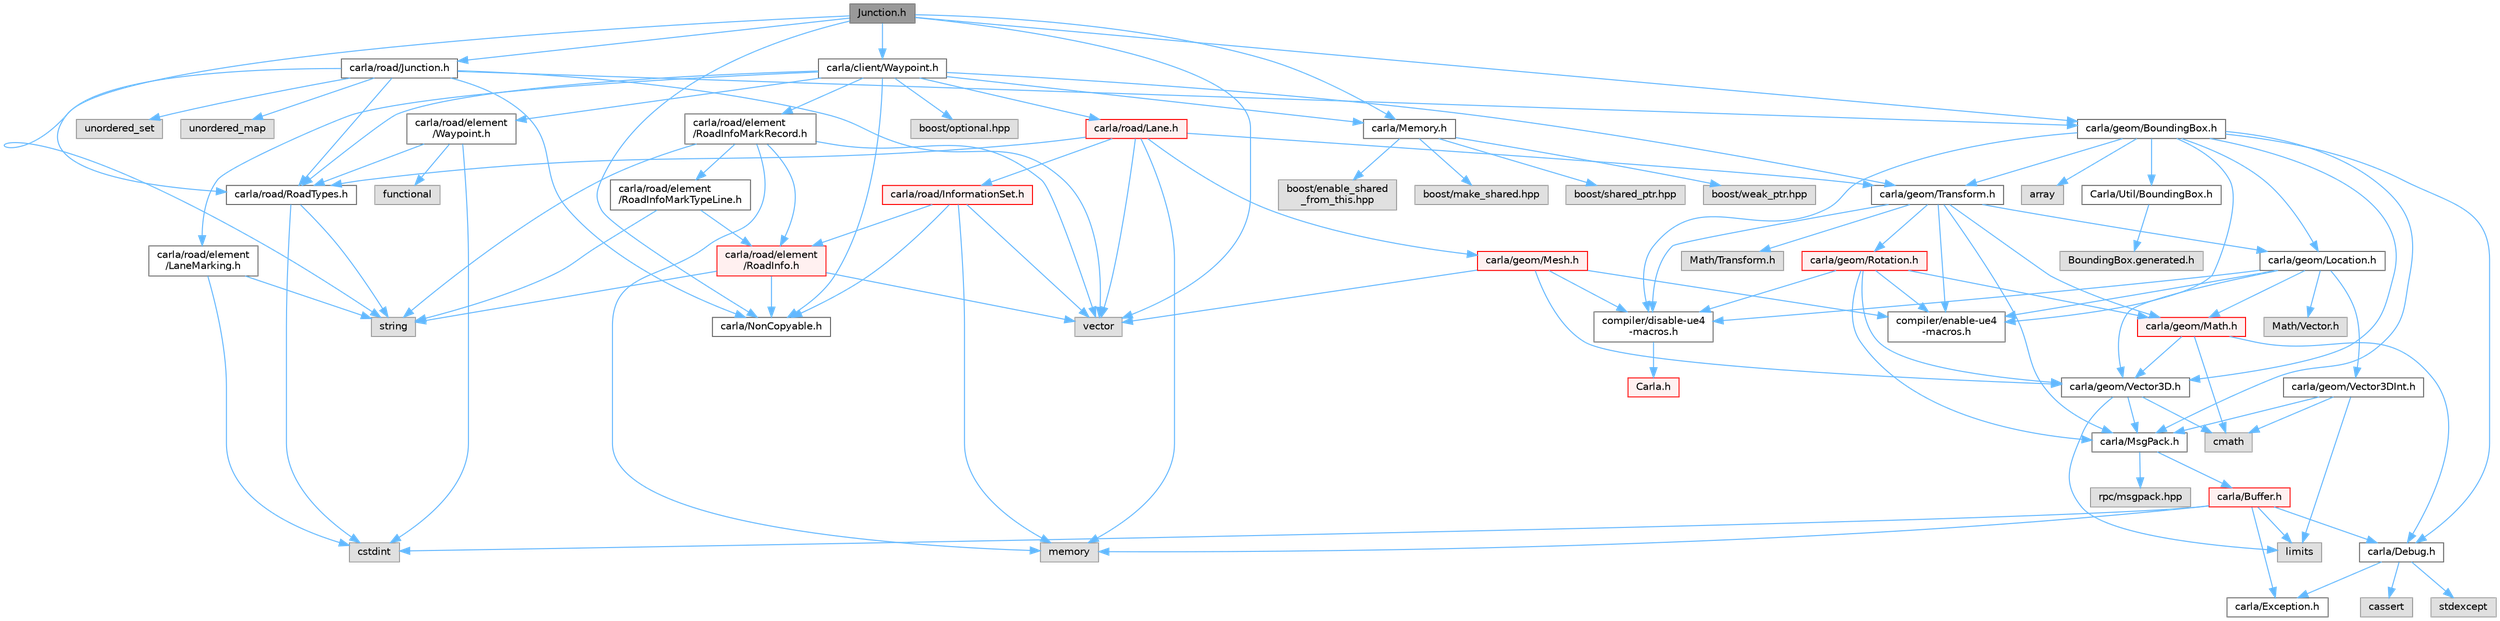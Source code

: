 digraph "Junction.h"
{
 // INTERACTIVE_SVG=YES
 // LATEX_PDF_SIZE
  bgcolor="transparent";
  edge [fontname=Helvetica,fontsize=10,labelfontname=Helvetica,labelfontsize=10];
  node [fontname=Helvetica,fontsize=10,shape=box,height=0.2,width=0.4];
  Node1 [id="Node000001",label="Junction.h",height=0.2,width=0.4,color="gray40", fillcolor="grey60", style="filled", fontcolor="black",tooltip=" "];
  Node1 -> Node2 [id="edge1_Node000001_Node000002",color="steelblue1",style="solid",tooltip=" "];
  Node2 [id="Node000002",label="carla/Memory.h",height=0.2,width=0.4,color="grey40", fillcolor="white", style="filled",URL="$de/d5c/Memory_8h.html",tooltip=" "];
  Node2 -> Node3 [id="edge2_Node000002_Node000003",color="steelblue1",style="solid",tooltip=" "];
  Node3 [id="Node000003",label="boost/enable_shared\l_from_this.hpp",height=0.2,width=0.4,color="grey60", fillcolor="#E0E0E0", style="filled",tooltip=" "];
  Node2 -> Node4 [id="edge3_Node000002_Node000004",color="steelblue1",style="solid",tooltip=" "];
  Node4 [id="Node000004",label="boost/make_shared.hpp",height=0.2,width=0.4,color="grey60", fillcolor="#E0E0E0", style="filled",tooltip=" "];
  Node2 -> Node5 [id="edge4_Node000002_Node000005",color="steelblue1",style="solid",tooltip=" "];
  Node5 [id="Node000005",label="boost/shared_ptr.hpp",height=0.2,width=0.4,color="grey60", fillcolor="#E0E0E0", style="filled",tooltip=" "];
  Node2 -> Node6 [id="edge5_Node000002_Node000006",color="steelblue1",style="solid",tooltip=" "];
  Node6 [id="Node000006",label="boost/weak_ptr.hpp",height=0.2,width=0.4,color="grey60", fillcolor="#E0E0E0", style="filled",tooltip=" "];
  Node1 -> Node7 [id="edge6_Node000001_Node000007",color="steelblue1",style="solid",tooltip=" "];
  Node7 [id="Node000007",label="carla/NonCopyable.h",height=0.2,width=0.4,color="grey40", fillcolor="white", style="filled",URL="$d4/dd8/LibCarla_2source_2carla_2NonCopyable_8h.html",tooltip=" "];
  Node1 -> Node8 [id="edge7_Node000001_Node000008",color="steelblue1",style="solid",tooltip=" "];
  Node8 [id="Node000008",label="carla/road/Junction.h",height=0.2,width=0.4,color="grey40", fillcolor="white", style="filled",URL="$d1/d3a/road_2Junction_8h.html",tooltip=" "];
  Node8 -> Node9 [id="edge8_Node000008_Node000009",color="steelblue1",style="solid",tooltip=" "];
  Node9 [id="Node000009",label="carla/geom/BoundingBox.h",height=0.2,width=0.4,color="grey40", fillcolor="white", style="filled",URL="$d2/dfe/LibCarla_2source_2carla_2geom_2BoundingBox_8h.html",tooltip=" "];
  Node9 -> Node10 [id="edge9_Node000009_Node000010",color="steelblue1",style="solid",tooltip=" "];
  Node10 [id="Node000010",label="carla/Debug.h",height=0.2,width=0.4,color="grey40", fillcolor="white", style="filled",URL="$d4/deb/Debug_8h.html",tooltip=" "];
  Node10 -> Node11 [id="edge10_Node000010_Node000011",color="steelblue1",style="solid",tooltip=" "];
  Node11 [id="Node000011",label="carla/Exception.h",height=0.2,width=0.4,color="grey40", fillcolor="white", style="filled",URL="$d8/d8a/Exception_8h.html",tooltip=" "];
  Node10 -> Node12 [id="edge11_Node000010_Node000012",color="steelblue1",style="solid",tooltip=" "];
  Node12 [id="Node000012",label="stdexcept",height=0.2,width=0.4,color="grey60", fillcolor="#E0E0E0", style="filled",tooltip=" "];
  Node10 -> Node13 [id="edge12_Node000010_Node000013",color="steelblue1",style="solid",tooltip=" "];
  Node13 [id="Node000013",label="cassert",height=0.2,width=0.4,color="grey60", fillcolor="#E0E0E0", style="filled",tooltip=" "];
  Node9 -> Node14 [id="edge13_Node000009_Node000014",color="steelblue1",style="solid",tooltip=" "];
  Node14 [id="Node000014",label="carla/MsgPack.h",height=0.2,width=0.4,color="grey40", fillcolor="white", style="filled",URL="$d9/d6f/MsgPack_8h.html",tooltip=" "];
  Node14 -> Node15 [id="edge14_Node000014_Node000015",color="steelblue1",style="solid",tooltip=" "];
  Node15 [id="Node000015",label="carla/Buffer.h",height=0.2,width=0.4,color="red", fillcolor="#FFF0F0", style="filled",URL="$d2/dda/carla_2Buffer_8h.html",tooltip=" "];
  Node15 -> Node10 [id="edge15_Node000015_Node000010",color="steelblue1",style="solid",tooltip=" "];
  Node15 -> Node11 [id="edge16_Node000015_Node000011",color="steelblue1",style="solid",tooltip=" "];
  Node15 -> Node20 [id="edge17_Node000015_Node000020",color="steelblue1",style="solid",tooltip=" "];
  Node20 [id="Node000020",label="cstdint",height=0.2,width=0.4,color="grey60", fillcolor="#E0E0E0", style="filled",tooltip=" "];
  Node15 -> Node21 [id="edge18_Node000015_Node000021",color="steelblue1",style="solid",tooltip=" "];
  Node21 [id="Node000021",label="limits",height=0.2,width=0.4,color="grey60", fillcolor="#E0E0E0", style="filled",tooltip=" "];
  Node15 -> Node22 [id="edge19_Node000015_Node000022",color="steelblue1",style="solid",tooltip=" "];
  Node22 [id="Node000022",label="memory",height=0.2,width=0.4,color="grey60", fillcolor="#E0E0E0", style="filled",tooltip=" "];
  Node14 -> Node24 [id="edge20_Node000014_Node000024",color="steelblue1",style="solid",tooltip=" "];
  Node24 [id="Node000024",label="rpc/msgpack.hpp",height=0.2,width=0.4,color="grey60", fillcolor="#E0E0E0", style="filled",tooltip=" "];
  Node9 -> Node25 [id="edge21_Node000009_Node000025",color="steelblue1",style="solid",tooltip=" "];
  Node25 [id="Node000025",label="carla/geom/Transform.h",height=0.2,width=0.4,color="grey40", fillcolor="white", style="filled",URL="$de/d17/geom_2Transform_8h.html",tooltip=" "];
  Node25 -> Node14 [id="edge22_Node000025_Node000014",color="steelblue1",style="solid",tooltip=" "];
  Node25 -> Node26 [id="edge23_Node000025_Node000026",color="steelblue1",style="solid",tooltip=" "];
  Node26 [id="Node000026",label="carla/geom/Location.h",height=0.2,width=0.4,color="grey40", fillcolor="white", style="filled",URL="$d9/d8b/geom_2Location_8h.html",tooltip=" "];
  Node26 -> Node27 [id="edge24_Node000026_Node000027",color="steelblue1",style="solid",tooltip=" "];
  Node27 [id="Node000027",label="carla/geom/Vector3D.h",height=0.2,width=0.4,color="grey40", fillcolor="white", style="filled",URL="$de/d70/geom_2Vector3D_8h.html",tooltip=" "];
  Node27 -> Node14 [id="edge25_Node000027_Node000014",color="steelblue1",style="solid",tooltip=" "];
  Node27 -> Node28 [id="edge26_Node000027_Node000028",color="steelblue1",style="solid",tooltip=" "];
  Node28 [id="Node000028",label="cmath",height=0.2,width=0.4,color="grey60", fillcolor="#E0E0E0", style="filled",tooltip=" "];
  Node27 -> Node21 [id="edge27_Node000027_Node000021",color="steelblue1",style="solid",tooltip=" "];
  Node26 -> Node29 [id="edge28_Node000026_Node000029",color="steelblue1",style="solid",tooltip=" "];
  Node29 [id="Node000029",label="carla/geom/Vector3DInt.h",height=0.2,width=0.4,color="grey40", fillcolor="white", style="filled",URL="$d1/da4/Vector3DInt_8h.html",tooltip=" "];
  Node29 -> Node14 [id="edge29_Node000029_Node000014",color="steelblue1",style="solid",tooltip=" "];
  Node29 -> Node28 [id="edge30_Node000029_Node000028",color="steelblue1",style="solid",tooltip=" "];
  Node29 -> Node21 [id="edge31_Node000029_Node000021",color="steelblue1",style="solid",tooltip=" "];
  Node26 -> Node30 [id="edge32_Node000026_Node000030",color="steelblue1",style="solid",tooltip=" "];
  Node30 [id="Node000030",label="carla/geom/Math.h",height=0.2,width=0.4,color="red", fillcolor="#FFF0F0", style="filled",URL="$db/d8a/Math_8h.html",tooltip=" "];
  Node30 -> Node10 [id="edge33_Node000030_Node000010",color="steelblue1",style="solid",tooltip=" "];
  Node30 -> Node27 [id="edge34_Node000030_Node000027",color="steelblue1",style="solid",tooltip=" "];
  Node30 -> Node28 [id="edge35_Node000030_Node000028",color="steelblue1",style="solid",tooltip=" "];
  Node26 -> Node32 [id="edge36_Node000026_Node000032",color="steelblue1",style="solid",tooltip=" "];
  Node32 [id="Node000032",label="compiler/enable-ue4\l-macros.h",height=0.2,width=0.4,color="grey40", fillcolor="white", style="filled",URL="$d9/da2/enable-ue4-macros_8h.html",tooltip=" "];
  Node26 -> Node33 [id="edge37_Node000026_Node000033",color="steelblue1",style="solid",tooltip=" "];
  Node33 [id="Node000033",label="Math/Vector.h",height=0.2,width=0.4,color="grey60", fillcolor="#E0E0E0", style="filled",tooltip=" "];
  Node26 -> Node34 [id="edge38_Node000026_Node000034",color="steelblue1",style="solid",tooltip=" "];
  Node34 [id="Node000034",label="compiler/disable-ue4\l-macros.h",height=0.2,width=0.4,color="grey40", fillcolor="white", style="filled",URL="$d2/d02/disable-ue4-macros_8h.html",tooltip=" "];
  Node34 -> Node35 [id="edge39_Node000034_Node000035",color="steelblue1",style="solid",tooltip=" "];
  Node35 [id="Node000035",label="Carla.h",height=0.2,width=0.4,color="red", fillcolor="#FFF0F0", style="filled",URL="$d7/d7d/Carla_8h.html",tooltip=" "];
  Node25 -> Node30 [id="edge40_Node000025_Node000030",color="steelblue1",style="solid",tooltip=" "];
  Node25 -> Node39 [id="edge41_Node000025_Node000039",color="steelblue1",style="solid",tooltip=" "];
  Node39 [id="Node000039",label="carla/geom/Rotation.h",height=0.2,width=0.4,color="red", fillcolor="#FFF0F0", style="filled",URL="$d0/d8f/Rotation_8h.html",tooltip=" "];
  Node39 -> Node14 [id="edge42_Node000039_Node000014",color="steelblue1",style="solid",tooltip=" "];
  Node39 -> Node30 [id="edge43_Node000039_Node000030",color="steelblue1",style="solid",tooltip=" "];
  Node39 -> Node27 [id="edge44_Node000039_Node000027",color="steelblue1",style="solid",tooltip=" "];
  Node39 -> Node32 [id="edge45_Node000039_Node000032",color="steelblue1",style="solid",tooltip=" "];
  Node39 -> Node34 [id="edge46_Node000039_Node000034",color="steelblue1",style="solid",tooltip=" "];
  Node25 -> Node32 [id="edge47_Node000025_Node000032",color="steelblue1",style="solid",tooltip=" "];
  Node25 -> Node41 [id="edge48_Node000025_Node000041",color="steelblue1",style="solid",tooltip=" "];
  Node41 [id="Node000041",label="Math/Transform.h",height=0.2,width=0.4,color="grey60", fillcolor="#E0E0E0", style="filled",tooltip=" "];
  Node25 -> Node34 [id="edge49_Node000025_Node000034",color="steelblue1",style="solid",tooltip=" "];
  Node9 -> Node26 [id="edge50_Node000009_Node000026",color="steelblue1",style="solid",tooltip=" "];
  Node9 -> Node27 [id="edge51_Node000009_Node000027",color="steelblue1",style="solid",tooltip=" "];
  Node9 -> Node42 [id="edge52_Node000009_Node000042",color="steelblue1",style="solid",tooltip=" "];
  Node42 [id="Node000042",label="array",height=0.2,width=0.4,color="grey60", fillcolor="#E0E0E0", style="filled",tooltip=" "];
  Node9 -> Node32 [id="edge53_Node000009_Node000032",color="steelblue1",style="solid",tooltip=" "];
  Node9 -> Node43 [id="edge54_Node000009_Node000043",color="steelblue1",style="solid",tooltip=" "];
  Node43 [id="Node000043",label="Carla/Util/BoundingBox.h",height=0.2,width=0.4,color="grey40", fillcolor="white", style="filled",URL="$d2/d62/Unreal_2CarlaUE4_2Plugins_2Carla_2Source_2Carla_2Util_2BoundingBox_8h.html",tooltip=" "];
  Node43 -> Node44 [id="edge55_Node000043_Node000044",color="steelblue1",style="solid",tooltip=" "];
  Node44 [id="Node000044",label="BoundingBox.generated.h",height=0.2,width=0.4,color="grey60", fillcolor="#E0E0E0", style="filled",tooltip=" "];
  Node9 -> Node34 [id="edge56_Node000009_Node000034",color="steelblue1",style="solid",tooltip=" "];
  Node8 -> Node7 [id="edge57_Node000008_Node000007",color="steelblue1",style="solid",tooltip=" "];
  Node8 -> Node45 [id="edge58_Node000008_Node000045",color="steelblue1",style="solid",tooltip=" "];
  Node45 [id="Node000045",label="carla/road/RoadTypes.h",height=0.2,width=0.4,color="grey40", fillcolor="white", style="filled",URL="$d6/dbb/RoadTypes_8h.html",tooltip=" "];
  Node45 -> Node20 [id="edge59_Node000045_Node000020",color="steelblue1",style="solid",tooltip=" "];
  Node45 -> Node46 [id="edge60_Node000045_Node000046",color="steelblue1",style="solid",tooltip=" "];
  Node46 [id="Node000046",label="string",height=0.2,width=0.4,color="grey60", fillcolor="#E0E0E0", style="filled",tooltip=" "];
  Node8 -> Node47 [id="edge61_Node000008_Node000047",color="steelblue1",style="solid",tooltip=" "];
  Node47 [id="Node000047",label="unordered_map",height=0.2,width=0.4,color="grey60", fillcolor="#E0E0E0", style="filled",tooltip=" "];
  Node8 -> Node48 [id="edge62_Node000008_Node000048",color="steelblue1",style="solid",tooltip=" "];
  Node48 [id="Node000048",label="unordered_set",height=0.2,width=0.4,color="grey60", fillcolor="#E0E0E0", style="filled",tooltip=" "];
  Node8 -> Node49 [id="edge63_Node000008_Node000049",color="steelblue1",style="solid",tooltip=" "];
  Node49 [id="Node000049",label="vector",height=0.2,width=0.4,color="grey60", fillcolor="#E0E0E0", style="filled",tooltip=" "];
  Node8 -> Node46 [id="edge64_Node000008_Node000046",color="steelblue1",style="solid",tooltip=" "];
  Node1 -> Node45 [id="edge65_Node000001_Node000045",color="steelblue1",style="solid",tooltip=" "];
  Node1 -> Node9 [id="edge66_Node000001_Node000009",color="steelblue1",style="solid",tooltip=" "];
  Node1 -> Node50 [id="edge67_Node000001_Node000050",color="steelblue1",style="solid",tooltip=" "];
  Node50 [id="Node000050",label="carla/client/Waypoint.h",height=0.2,width=0.4,color="grey40", fillcolor="white", style="filled",URL="$d0/d47/client_2Waypoint_8h.html",tooltip=" "];
  Node50 -> Node2 [id="edge68_Node000050_Node000002",color="steelblue1",style="solid",tooltip=" "];
  Node50 -> Node7 [id="edge69_Node000050_Node000007",color="steelblue1",style="solid",tooltip=" "];
  Node50 -> Node25 [id="edge70_Node000050_Node000025",color="steelblue1",style="solid",tooltip=" "];
  Node50 -> Node51 [id="edge71_Node000050_Node000051",color="steelblue1",style="solid",tooltip=" "];
  Node51 [id="Node000051",label="carla/road/element\l/LaneMarking.h",height=0.2,width=0.4,color="grey40", fillcolor="white", style="filled",URL="$d5/d4c/LaneMarking_8h.html",tooltip=" "];
  Node51 -> Node20 [id="edge72_Node000051_Node000020",color="steelblue1",style="solid",tooltip=" "];
  Node51 -> Node46 [id="edge73_Node000051_Node000046",color="steelblue1",style="solid",tooltip=" "];
  Node50 -> Node52 [id="edge74_Node000050_Node000052",color="steelblue1",style="solid",tooltip=" "];
  Node52 [id="Node000052",label="carla/road/element\l/RoadInfoMarkRecord.h",height=0.2,width=0.4,color="grey40", fillcolor="white", style="filled",URL="$dd/d32/RoadInfoMarkRecord_8h.html",tooltip=" "];
  Node52 -> Node53 [id="edge75_Node000052_Node000053",color="steelblue1",style="solid",tooltip=" "];
  Node53 [id="Node000053",label="carla/road/element\l/RoadInfo.h",height=0.2,width=0.4,color="red", fillcolor="#FFF0F0", style="filled",URL="$de/d3a/RoadInfo_8h.html",tooltip=" "];
  Node53 -> Node7 [id="edge76_Node000053_Node000007",color="steelblue1",style="solid",tooltip=" "];
  Node53 -> Node46 [id="edge77_Node000053_Node000046",color="steelblue1",style="solid",tooltip=" "];
  Node53 -> Node49 [id="edge78_Node000053_Node000049",color="steelblue1",style="solid",tooltip=" "];
  Node52 -> Node56 [id="edge79_Node000052_Node000056",color="steelblue1",style="solid",tooltip=" "];
  Node56 [id="Node000056",label="carla/road/element\l/RoadInfoMarkTypeLine.h",height=0.2,width=0.4,color="grey40", fillcolor="white", style="filled",URL="$da/d4f/RoadInfoMarkTypeLine_8h.html",tooltip=" "];
  Node56 -> Node53 [id="edge80_Node000056_Node000053",color="steelblue1",style="solid",tooltip=" "];
  Node56 -> Node46 [id="edge81_Node000056_Node000046",color="steelblue1",style="solid",tooltip=" "];
  Node52 -> Node46 [id="edge82_Node000052_Node000046",color="steelblue1",style="solid",tooltip=" "];
  Node52 -> Node49 [id="edge83_Node000052_Node000049",color="steelblue1",style="solid",tooltip=" "];
  Node52 -> Node22 [id="edge84_Node000052_Node000022",color="steelblue1",style="solid",tooltip=" "];
  Node50 -> Node57 [id="edge85_Node000050_Node000057",color="steelblue1",style="solid",tooltip=" "];
  Node57 [id="Node000057",label="carla/road/element\l/Waypoint.h",height=0.2,width=0.4,color="grey40", fillcolor="white", style="filled",URL="$d3/dbb/road_2element_2Waypoint_8h.html",tooltip=" "];
  Node57 -> Node45 [id="edge86_Node000057_Node000045",color="steelblue1",style="solid",tooltip=" "];
  Node57 -> Node20 [id="edge87_Node000057_Node000020",color="steelblue1",style="solid",tooltip=" "];
  Node57 -> Node58 [id="edge88_Node000057_Node000058",color="steelblue1",style="solid",tooltip=" "];
  Node58 [id="Node000058",label="functional",height=0.2,width=0.4,color="grey60", fillcolor="#E0E0E0", style="filled",tooltip=" "];
  Node50 -> Node59 [id="edge89_Node000050_Node000059",color="steelblue1",style="solid",tooltip=" "];
  Node59 [id="Node000059",label="carla/road/Lane.h",height=0.2,width=0.4,color="red", fillcolor="#FFF0F0", style="filled",URL="$d8/d27/Lane_8h.html",tooltip=" "];
  Node59 -> Node60 [id="edge90_Node000059_Node000060",color="steelblue1",style="solid",tooltip=" "];
  Node60 [id="Node000060",label="carla/geom/Mesh.h",height=0.2,width=0.4,color="red", fillcolor="#FFF0F0", style="filled",URL="$d9/d31/Mesh_8h.html",tooltip=" "];
  Node60 -> Node49 [id="edge91_Node000060_Node000049",color="steelblue1",style="solid",tooltip=" "];
  Node60 -> Node27 [id="edge92_Node000060_Node000027",color="steelblue1",style="solid",tooltip=" "];
  Node60 -> Node32 [id="edge93_Node000060_Node000032",color="steelblue1",style="solid",tooltip=" "];
  Node60 -> Node34 [id="edge94_Node000060_Node000034",color="steelblue1",style="solid",tooltip=" "];
  Node59 -> Node25 [id="edge95_Node000059_Node000025",color="steelblue1",style="solid",tooltip=" "];
  Node59 -> Node64 [id="edge96_Node000059_Node000064",color="steelblue1",style="solid",tooltip=" "];
  Node64 [id="Node000064",label="carla/road/InformationSet.h",height=0.2,width=0.4,color="red", fillcolor="#FFF0F0", style="filled",URL="$d2/d56/InformationSet_8h.html",tooltip=" "];
  Node64 -> Node7 [id="edge97_Node000064_Node000007",color="steelblue1",style="solid",tooltip=" "];
  Node64 -> Node53 [id="edge98_Node000064_Node000053",color="steelblue1",style="solid",tooltip=" "];
  Node64 -> Node49 [id="edge99_Node000064_Node000049",color="steelblue1",style="solid",tooltip=" "];
  Node64 -> Node22 [id="edge100_Node000064_Node000022",color="steelblue1",style="solid",tooltip=" "];
  Node59 -> Node45 [id="edge101_Node000059_Node000045",color="steelblue1",style="solid",tooltip=" "];
  Node59 -> Node49 [id="edge102_Node000059_Node000049",color="steelblue1",style="solid",tooltip=" "];
  Node59 -> Node22 [id="edge103_Node000059_Node000022",color="steelblue1",style="solid",tooltip=" "];
  Node50 -> Node45 [id="edge104_Node000050_Node000045",color="steelblue1",style="solid",tooltip=" "];
  Node50 -> Node70 [id="edge105_Node000050_Node000070",color="steelblue1",style="solid",tooltip=" "];
  Node70 [id="Node000070",label="boost/optional.hpp",height=0.2,width=0.4,color="grey60", fillcolor="#E0E0E0", style="filled",tooltip=" "];
  Node1 -> Node49 [id="edge106_Node000001_Node000049",color="steelblue1",style="solid",tooltip=" "];
}
